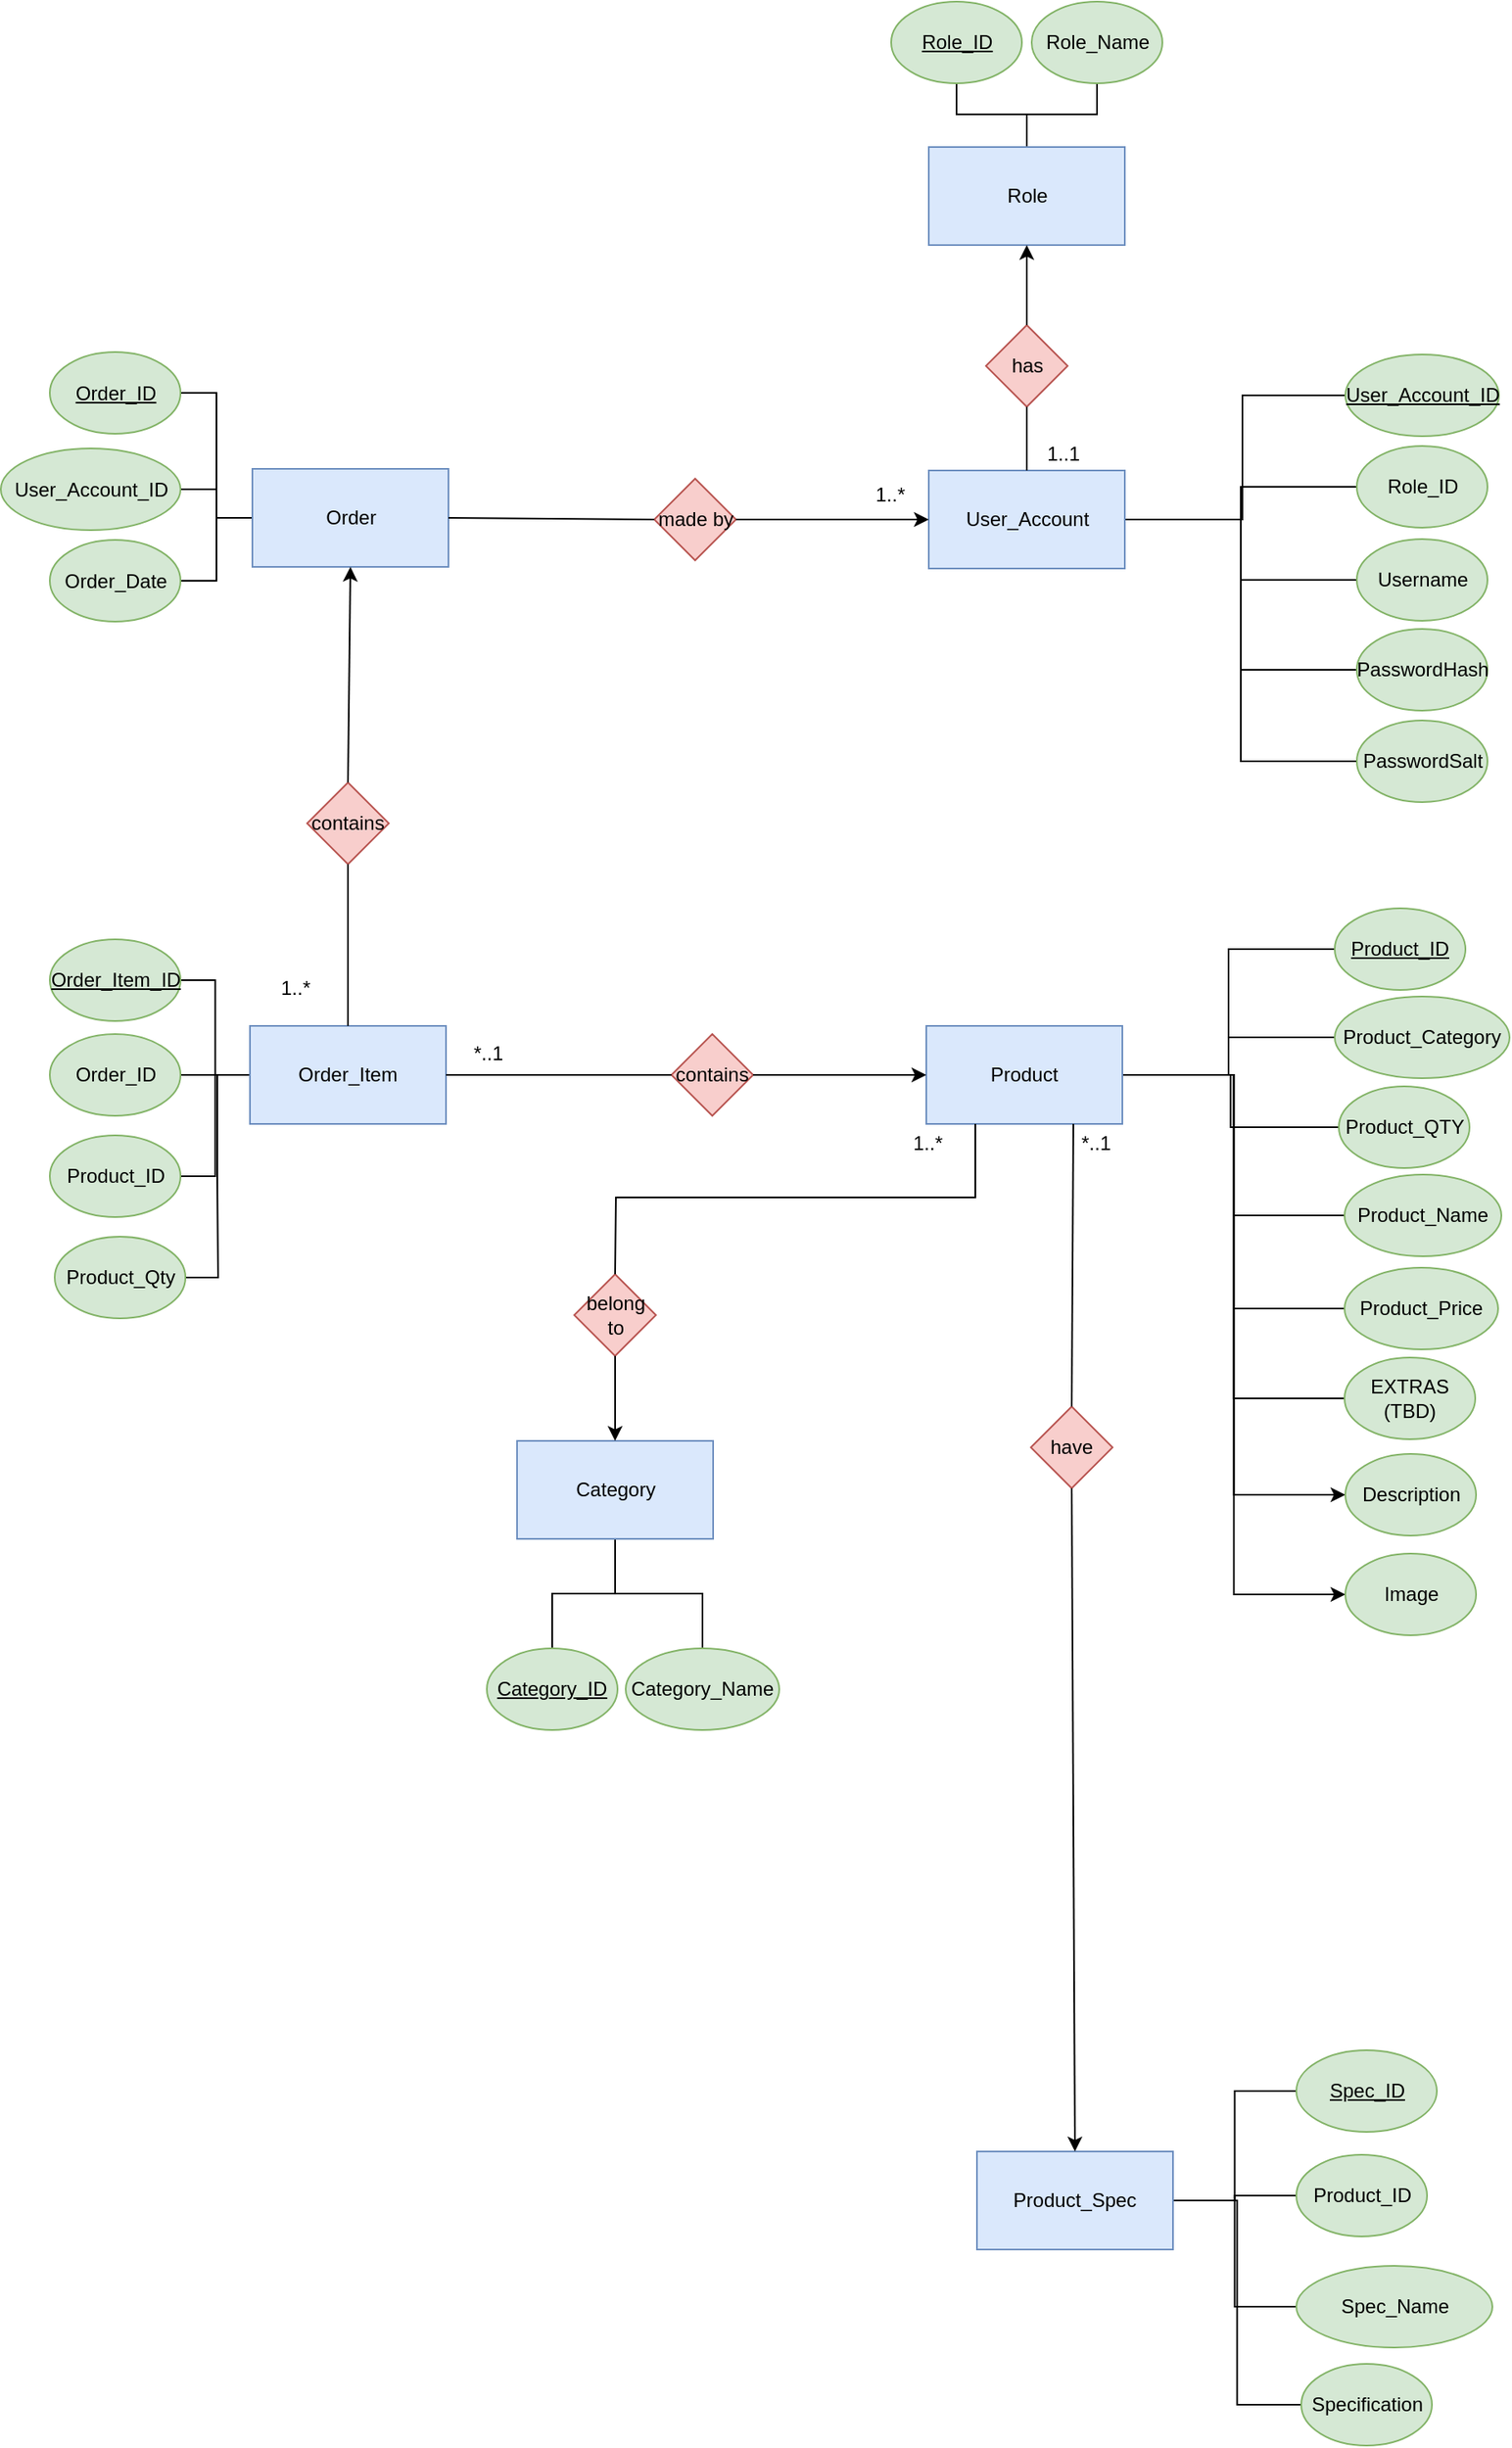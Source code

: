 <mxfile version="21.8.2" type="device">
  <diagram name="Side-1" id="WcvDb4M4YDjQENZbg8zm">
    <mxGraphModel dx="2887" dy="2529" grid="0" gridSize="10" guides="1" tooltips="1" connect="1" arrows="1" fold="1" page="0" pageScale="1" pageWidth="827" pageHeight="1169" math="0" shadow="0">
      <root>
        <mxCell id="0" />
        <mxCell id="1" parent="0" />
        <mxCell id="QM5YyetSbx1NSQHsHYFN-179" style="edgeStyle=orthogonalEdgeStyle;rounded=0;orthogonalLoop=1;jettySize=auto;html=1;entryX=0;entryY=0.5;entryDx=0;entryDy=0;endArrow=none;endFill=0;" edge="1" parent="1" source="QM5YyetSbx1NSQHsHYFN-119" target="QM5YyetSbx1NSQHsHYFN-121">
          <mxGeometry relative="1" as="geometry" />
        </mxCell>
        <mxCell id="QM5YyetSbx1NSQHsHYFN-180" style="edgeStyle=orthogonalEdgeStyle;rounded=0;orthogonalLoop=1;jettySize=auto;html=1;entryX=0;entryY=0.5;entryDx=0;entryDy=0;endArrow=none;endFill=0;" edge="1" parent="1" source="QM5YyetSbx1NSQHsHYFN-119" target="QM5YyetSbx1NSQHsHYFN-123">
          <mxGeometry relative="1" as="geometry" />
        </mxCell>
        <mxCell id="QM5YyetSbx1NSQHsHYFN-181" style="edgeStyle=orthogonalEdgeStyle;rounded=0;orthogonalLoop=1;jettySize=auto;html=1;entryX=0;entryY=0.5;entryDx=0;entryDy=0;endArrow=none;endFill=0;" edge="1" parent="1" source="QM5YyetSbx1NSQHsHYFN-119" target="QM5YyetSbx1NSQHsHYFN-131">
          <mxGeometry relative="1" as="geometry" />
        </mxCell>
        <mxCell id="QM5YyetSbx1NSQHsHYFN-182" style="edgeStyle=orthogonalEdgeStyle;rounded=0;orthogonalLoop=1;jettySize=auto;html=1;entryX=0;entryY=0.5;entryDx=0;entryDy=0;endArrow=none;endFill=0;" edge="1" parent="1" source="QM5YyetSbx1NSQHsHYFN-119" target="QM5YyetSbx1NSQHsHYFN-122">
          <mxGeometry relative="1" as="geometry" />
        </mxCell>
        <mxCell id="QM5YyetSbx1NSQHsHYFN-183" style="edgeStyle=orthogonalEdgeStyle;rounded=0;orthogonalLoop=1;jettySize=auto;html=1;entryX=0;entryY=0.5;entryDx=0;entryDy=0;endArrow=none;endFill=0;" edge="1" parent="1" source="QM5YyetSbx1NSQHsHYFN-119" target="QM5YyetSbx1NSQHsHYFN-124">
          <mxGeometry relative="1" as="geometry" />
        </mxCell>
        <mxCell id="QM5YyetSbx1NSQHsHYFN-184" style="edgeStyle=orthogonalEdgeStyle;rounded=0;orthogonalLoop=1;jettySize=auto;html=1;entryX=0;entryY=0.5;entryDx=0;entryDy=0;endArrow=none;endFill=0;" edge="1" parent="1" source="QM5YyetSbx1NSQHsHYFN-119" target="QM5YyetSbx1NSQHsHYFN-134">
          <mxGeometry relative="1" as="geometry" />
        </mxCell>
        <mxCell id="QM5YyetSbx1NSQHsHYFN-238" style="edgeStyle=orthogonalEdgeStyle;rounded=0;orthogonalLoop=1;jettySize=auto;html=1;entryX=0;entryY=0.5;entryDx=0;entryDy=0;" edge="1" parent="1" source="QM5YyetSbx1NSQHsHYFN-119" target="QM5YyetSbx1NSQHsHYFN-208">
          <mxGeometry relative="1" as="geometry" />
        </mxCell>
        <mxCell id="QM5YyetSbx1NSQHsHYFN-240" style="edgeStyle=orthogonalEdgeStyle;rounded=0;orthogonalLoop=1;jettySize=auto;html=1;entryX=0;entryY=0.5;entryDx=0;entryDy=0;" edge="1" parent="1" source="QM5YyetSbx1NSQHsHYFN-119" target="QM5YyetSbx1NSQHsHYFN-239">
          <mxGeometry relative="1" as="geometry" />
        </mxCell>
        <mxCell id="QM5YyetSbx1NSQHsHYFN-119" value="Product" style="rounded=0;whiteSpace=wrap;html=1;fillColor=#dae8fc;strokeColor=#6c8ebf;" vertex="1" parent="1">
          <mxGeometry x="-297" y="-657" width="120" height="60" as="geometry" />
        </mxCell>
        <mxCell id="QM5YyetSbx1NSQHsHYFN-121" value="Product_ID" style="ellipse;whiteSpace=wrap;html=1;fillColor=#d5e8d4;strokeColor=#82b366;fontStyle=4" vertex="1" parent="1">
          <mxGeometry x="-47" y="-729" width="80" height="50" as="geometry" />
        </mxCell>
        <mxCell id="QM5YyetSbx1NSQHsHYFN-122" value="Product_Name" style="ellipse;whiteSpace=wrap;html=1;fillColor=#d5e8d4;strokeColor=#82b366;" vertex="1" parent="1">
          <mxGeometry x="-41" y="-566" width="96" height="50" as="geometry" />
        </mxCell>
        <mxCell id="QM5YyetSbx1NSQHsHYFN-123" value="Product_Category" style="ellipse;whiteSpace=wrap;html=1;fillColor=#d5e8d4;strokeColor=#82b366;" vertex="1" parent="1">
          <mxGeometry x="-47" y="-675" width="107" height="50" as="geometry" />
        </mxCell>
        <mxCell id="QM5YyetSbx1NSQHsHYFN-124" value="Product_Price" style="ellipse;whiteSpace=wrap;html=1;fillColor=#d5e8d4;strokeColor=#82b366;" vertex="1" parent="1">
          <mxGeometry x="-41" y="-509" width="94" height="50" as="geometry" />
        </mxCell>
        <mxCell id="QM5YyetSbx1NSQHsHYFN-185" value="" style="edgeStyle=orthogonalEdgeStyle;rounded=0;orthogonalLoop=1;jettySize=auto;html=1;endArrow=none;endFill=0;" edge="1" parent="1" source="QM5YyetSbx1NSQHsHYFN-125" target="QM5YyetSbx1NSQHsHYFN-129">
          <mxGeometry relative="1" as="geometry" />
        </mxCell>
        <mxCell id="QM5YyetSbx1NSQHsHYFN-187" style="edgeStyle=orthogonalEdgeStyle;rounded=0;orthogonalLoop=1;jettySize=auto;html=1;entryX=0.5;entryY=0;entryDx=0;entryDy=0;endArrow=none;endFill=0;" edge="1" parent="1" source="QM5YyetSbx1NSQHsHYFN-125" target="QM5YyetSbx1NSQHsHYFN-128">
          <mxGeometry relative="1" as="geometry" />
        </mxCell>
        <mxCell id="QM5YyetSbx1NSQHsHYFN-125" value="Category" style="rounded=0;whiteSpace=wrap;html=1;fillColor=#dae8fc;strokeColor=#6c8ebf;" vertex="1" parent="1">
          <mxGeometry x="-547.5" y="-403" width="120" height="60" as="geometry" />
        </mxCell>
        <mxCell id="QM5YyetSbx1NSQHsHYFN-128" value="Category_ID" style="ellipse;whiteSpace=wrap;html=1;fillColor=#d5e8d4;strokeColor=#82b366;fontStyle=4" vertex="1" parent="1">
          <mxGeometry x="-566" y="-276" width="80" height="50" as="geometry" />
        </mxCell>
        <mxCell id="QM5YyetSbx1NSQHsHYFN-129" value="Category_Name" style="ellipse;whiteSpace=wrap;html=1;fillColor=#d5e8d4;strokeColor=#82b366;" vertex="1" parent="1">
          <mxGeometry x="-481" y="-276" width="94" height="50" as="geometry" />
        </mxCell>
        <mxCell id="QM5YyetSbx1NSQHsHYFN-131" value="Product_QTY" style="ellipse;whiteSpace=wrap;html=1;fillColor=#d5e8d4;strokeColor=#82b366;" vertex="1" parent="1">
          <mxGeometry x="-44.5" y="-620" width="80" height="50" as="geometry" />
        </mxCell>
        <mxCell id="QM5YyetSbx1NSQHsHYFN-172" style="edgeStyle=orthogonalEdgeStyle;rounded=0;orthogonalLoop=1;jettySize=auto;html=1;entryX=0;entryY=0.5;entryDx=0;entryDy=0;endArrow=none;endFill=0;" edge="1" parent="1" source="QM5YyetSbx1NSQHsHYFN-132" target="QM5YyetSbx1NSQHsHYFN-151">
          <mxGeometry relative="1" as="geometry" />
        </mxCell>
        <mxCell id="QM5YyetSbx1NSQHsHYFN-173" style="edgeStyle=orthogonalEdgeStyle;rounded=0;orthogonalLoop=1;jettySize=auto;html=1;entryX=0;entryY=0.5;entryDx=0;entryDy=0;endArrow=none;endFill=0;" edge="1" parent="1" source="QM5YyetSbx1NSQHsHYFN-132" target="QM5YyetSbx1NSQHsHYFN-150">
          <mxGeometry relative="1" as="geometry" />
        </mxCell>
        <mxCell id="QM5YyetSbx1NSQHsHYFN-174" style="edgeStyle=orthogonalEdgeStyle;rounded=0;orthogonalLoop=1;jettySize=auto;html=1;entryX=0;entryY=0.5;entryDx=0;entryDy=0;endArrow=none;endFill=0;" edge="1" parent="1" source="QM5YyetSbx1NSQHsHYFN-132" target="QM5YyetSbx1NSQHsHYFN-149">
          <mxGeometry relative="1" as="geometry" />
        </mxCell>
        <mxCell id="QM5YyetSbx1NSQHsHYFN-175" style="edgeStyle=orthogonalEdgeStyle;rounded=0;orthogonalLoop=1;jettySize=auto;html=1;entryX=0;entryY=0.5;entryDx=0;entryDy=0;endArrow=none;endFill=0;" edge="1" parent="1" source="QM5YyetSbx1NSQHsHYFN-132" target="QM5YyetSbx1NSQHsHYFN-148">
          <mxGeometry relative="1" as="geometry" />
        </mxCell>
        <mxCell id="QM5YyetSbx1NSQHsHYFN-177" style="edgeStyle=orthogonalEdgeStyle;rounded=0;orthogonalLoop=1;jettySize=auto;html=1;entryX=0;entryY=0.5;entryDx=0;entryDy=0;endArrow=none;endFill=0;" edge="1" parent="1" source="QM5YyetSbx1NSQHsHYFN-132" target="QM5YyetSbx1NSQHsHYFN-147">
          <mxGeometry relative="1" as="geometry">
            <Array as="points">
              <mxPoint x="-103.5" y="-967" />
              <mxPoint x="-103.5" y="-1043" />
            </Array>
          </mxGeometry>
        </mxCell>
        <mxCell id="QM5YyetSbx1NSQHsHYFN-132" value="User_Account" style="rounded=0;whiteSpace=wrap;html=1;fillColor=#dae8fc;strokeColor=#6c8ebf;" vertex="1" parent="1">
          <mxGeometry x="-295.5" y="-997" width="120" height="60" as="geometry" />
        </mxCell>
        <mxCell id="QM5YyetSbx1NSQHsHYFN-191" style="edgeStyle=orthogonalEdgeStyle;rounded=0;orthogonalLoop=1;jettySize=auto;html=1;entryX=1;entryY=0.5;entryDx=0;entryDy=0;endArrow=none;endFill=0;" edge="1" parent="1" source="QM5YyetSbx1NSQHsHYFN-133" target="QM5YyetSbx1NSQHsHYFN-137">
          <mxGeometry relative="1" as="geometry" />
        </mxCell>
        <mxCell id="QM5YyetSbx1NSQHsHYFN-192" style="edgeStyle=orthogonalEdgeStyle;rounded=0;orthogonalLoop=1;jettySize=auto;html=1;entryX=1;entryY=0.5;entryDx=0;entryDy=0;endArrow=none;endFill=0;" edge="1" parent="1" source="QM5YyetSbx1NSQHsHYFN-133" target="QM5YyetSbx1NSQHsHYFN-138">
          <mxGeometry relative="1" as="geometry" />
        </mxCell>
        <mxCell id="QM5YyetSbx1NSQHsHYFN-193" style="edgeStyle=orthogonalEdgeStyle;rounded=0;orthogonalLoop=1;jettySize=auto;html=1;entryX=1;entryY=0.5;entryDx=0;entryDy=0;endArrow=none;endFill=0;" edge="1" parent="1" source="QM5YyetSbx1NSQHsHYFN-133" target="QM5YyetSbx1NSQHsHYFN-139">
          <mxGeometry relative="1" as="geometry" />
        </mxCell>
        <mxCell id="QM5YyetSbx1NSQHsHYFN-133" value="Order" style="rounded=0;whiteSpace=wrap;html=1;fillColor=#dae8fc;strokeColor=#6c8ebf;" vertex="1" parent="1">
          <mxGeometry x="-709.5" y="-998" width="120" height="60" as="geometry" />
        </mxCell>
        <mxCell id="QM5YyetSbx1NSQHsHYFN-134" value="EXTRAS (TBD)" style="ellipse;whiteSpace=wrap;html=1;fillColor=#d5e8d4;strokeColor=#82b366;" vertex="1" parent="1">
          <mxGeometry x="-41" y="-454" width="80" height="50" as="geometry" />
        </mxCell>
        <mxCell id="QM5YyetSbx1NSQHsHYFN-189" style="edgeStyle=orthogonalEdgeStyle;rounded=0;orthogonalLoop=1;jettySize=auto;html=1;entryX=0.5;entryY=1;entryDx=0;entryDy=0;endArrow=none;endFill=0;" edge="1" parent="1" source="QM5YyetSbx1NSQHsHYFN-135" target="QM5YyetSbx1NSQHsHYFN-140">
          <mxGeometry relative="1" as="geometry" />
        </mxCell>
        <mxCell id="QM5YyetSbx1NSQHsHYFN-190" style="edgeStyle=orthogonalEdgeStyle;rounded=0;orthogonalLoop=1;jettySize=auto;html=1;entryX=0.5;entryY=1;entryDx=0;entryDy=0;endArrow=none;endFill=0;" edge="1" parent="1" source="QM5YyetSbx1NSQHsHYFN-135" target="QM5YyetSbx1NSQHsHYFN-141">
          <mxGeometry relative="1" as="geometry" />
        </mxCell>
        <mxCell id="QM5YyetSbx1NSQHsHYFN-135" value="Role" style="rounded=0;whiteSpace=wrap;html=1;fillColor=#dae8fc;strokeColor=#6c8ebf;" vertex="1" parent="1">
          <mxGeometry x="-295.5" y="-1195" width="120" height="60" as="geometry" />
        </mxCell>
        <mxCell id="QM5YyetSbx1NSQHsHYFN-194" style="edgeStyle=orthogonalEdgeStyle;rounded=0;orthogonalLoop=1;jettySize=auto;html=1;entryX=1;entryY=0.5;entryDx=0;entryDy=0;endArrow=none;endFill=0;" edge="1" parent="1" source="QM5YyetSbx1NSQHsHYFN-136" target="QM5YyetSbx1NSQHsHYFN-142">
          <mxGeometry relative="1" as="geometry" />
        </mxCell>
        <mxCell id="QM5YyetSbx1NSQHsHYFN-195" style="edgeStyle=orthogonalEdgeStyle;rounded=0;orthogonalLoop=1;jettySize=auto;html=1;entryX=1;entryY=0.5;entryDx=0;entryDy=0;endArrow=none;endFill=0;" edge="1" parent="1" source="QM5YyetSbx1NSQHsHYFN-136" target="QM5YyetSbx1NSQHsHYFN-143">
          <mxGeometry relative="1" as="geometry" />
        </mxCell>
        <mxCell id="QM5YyetSbx1NSQHsHYFN-196" style="edgeStyle=orthogonalEdgeStyle;rounded=0;orthogonalLoop=1;jettySize=auto;html=1;entryX=1;entryY=0.5;entryDx=0;entryDy=0;endArrow=none;endFill=0;" edge="1" parent="1" source="QM5YyetSbx1NSQHsHYFN-136" target="QM5YyetSbx1NSQHsHYFN-144">
          <mxGeometry relative="1" as="geometry" />
        </mxCell>
        <mxCell id="QM5YyetSbx1NSQHsHYFN-197" style="edgeStyle=orthogonalEdgeStyle;rounded=0;orthogonalLoop=1;jettySize=auto;html=1;entryX=1;entryY=0.5;entryDx=0;entryDy=0;endArrow=none;endFill=0;" edge="1" parent="1" source="QM5YyetSbx1NSQHsHYFN-136" target="QM5YyetSbx1NSQHsHYFN-145">
          <mxGeometry relative="1" as="geometry" />
        </mxCell>
        <mxCell id="QM5YyetSbx1NSQHsHYFN-136" value="Order_Item" style="rounded=0;whiteSpace=wrap;html=1;fillColor=#dae8fc;strokeColor=#6c8ebf;" vertex="1" parent="1">
          <mxGeometry x="-711" y="-657" width="120" height="60" as="geometry" />
        </mxCell>
        <mxCell id="QM5YyetSbx1NSQHsHYFN-137" value="Order_ID" style="ellipse;whiteSpace=wrap;html=1;fillColor=#d5e8d4;strokeColor=#82b366;fontStyle=4" vertex="1" parent="1">
          <mxGeometry x="-833.5" y="-1069.5" width="80" height="50" as="geometry" />
        </mxCell>
        <mxCell id="QM5YyetSbx1NSQHsHYFN-138" value="User_Account_ID" style="ellipse;whiteSpace=wrap;html=1;fillColor=#d5e8d4;strokeColor=#82b366;" vertex="1" parent="1">
          <mxGeometry x="-863.5" y="-1010.5" width="110" height="50" as="geometry" />
        </mxCell>
        <mxCell id="QM5YyetSbx1NSQHsHYFN-139" value="Order_Date" style="ellipse;whiteSpace=wrap;html=1;fillColor=#d5e8d4;strokeColor=#82b366;" vertex="1" parent="1">
          <mxGeometry x="-833.5" y="-954.5" width="80" height="50" as="geometry" />
        </mxCell>
        <mxCell id="QM5YyetSbx1NSQHsHYFN-140" value="Role_ID" style="ellipse;whiteSpace=wrap;html=1;fillColor=#d5e8d4;strokeColor=#82b366;fontStyle=4" vertex="1" parent="1">
          <mxGeometry x="-318.5" y="-1284" width="80" height="50" as="geometry" />
        </mxCell>
        <mxCell id="QM5YyetSbx1NSQHsHYFN-141" value="Role_Name" style="ellipse;whiteSpace=wrap;html=1;fillColor=#d5e8d4;strokeColor=#82b366;" vertex="1" parent="1">
          <mxGeometry x="-232.5" y="-1284" width="80" height="50" as="geometry" />
        </mxCell>
        <mxCell id="QM5YyetSbx1NSQHsHYFN-142" value="Order_Item_ID" style="ellipse;whiteSpace=wrap;html=1;fillColor=#d5e8d4;strokeColor=#82b366;fontStyle=4" vertex="1" parent="1">
          <mxGeometry x="-833.5" y="-710" width="80" height="50" as="geometry" />
        </mxCell>
        <mxCell id="QM5YyetSbx1NSQHsHYFN-143" value="Order_ID" style="ellipse;whiteSpace=wrap;html=1;fillColor=#d5e8d4;strokeColor=#82b366;" vertex="1" parent="1">
          <mxGeometry x="-833.5" y="-652" width="80" height="50" as="geometry" />
        </mxCell>
        <mxCell id="QM5YyetSbx1NSQHsHYFN-144" value="Product_ID" style="ellipse;whiteSpace=wrap;html=1;fillColor=#d5e8d4;strokeColor=#82b366;" vertex="1" parent="1">
          <mxGeometry x="-833.5" y="-590" width="80" height="50" as="geometry" />
        </mxCell>
        <mxCell id="QM5YyetSbx1NSQHsHYFN-145" value="Product_Qty" style="ellipse;whiteSpace=wrap;html=1;fillColor=#d5e8d4;strokeColor=#82b366;" vertex="1" parent="1">
          <mxGeometry x="-830.5" y="-528" width="80" height="50" as="geometry" />
        </mxCell>
        <mxCell id="QM5YyetSbx1NSQHsHYFN-147" value="User_Account_ID" style="ellipse;whiteSpace=wrap;html=1;fillColor=#d5e8d4;strokeColor=#82b366;fontStyle=4" vertex="1" parent="1">
          <mxGeometry x="-40.5" y="-1068" width="94" height="50" as="geometry" />
        </mxCell>
        <mxCell id="QM5YyetSbx1NSQHsHYFN-148" value="Role_ID" style="ellipse;whiteSpace=wrap;html=1;fillColor=#d5e8d4;strokeColor=#82b366;" vertex="1" parent="1">
          <mxGeometry x="-33.5" y="-1012" width="80" height="50" as="geometry" />
        </mxCell>
        <mxCell id="QM5YyetSbx1NSQHsHYFN-149" value="Username" style="ellipse;whiteSpace=wrap;html=1;fillColor=#d5e8d4;strokeColor=#82b366;" vertex="1" parent="1">
          <mxGeometry x="-33.5" y="-955" width="80" height="50" as="geometry" />
        </mxCell>
        <mxCell id="QM5YyetSbx1NSQHsHYFN-150" value="PasswordHash" style="ellipse;whiteSpace=wrap;html=1;fillColor=#d5e8d4;strokeColor=#82b366;" vertex="1" parent="1">
          <mxGeometry x="-33.5" y="-900" width="80" height="50" as="geometry" />
        </mxCell>
        <mxCell id="QM5YyetSbx1NSQHsHYFN-151" value="PasswordSalt" style="ellipse;whiteSpace=wrap;html=1;fillColor=#d5e8d4;strokeColor=#82b366;" vertex="1" parent="1">
          <mxGeometry x="-33.5" y="-844" width="80" height="50" as="geometry" />
        </mxCell>
        <mxCell id="QM5YyetSbx1NSQHsHYFN-152" value="made by" style="rhombus;whiteSpace=wrap;html=1;fillColor=#f8cecc;strokeColor=#b85450;" vertex="1" parent="1">
          <mxGeometry x="-463.5" y="-992" width="50" height="50" as="geometry" />
        </mxCell>
        <mxCell id="QM5YyetSbx1NSQHsHYFN-153" value="" style="endArrow=none;html=1;rounded=0;entryX=1;entryY=0.5;entryDx=0;entryDy=0;exitX=0;exitY=0.5;exitDx=0;exitDy=0;" edge="1" parent="1" target="QM5YyetSbx1NSQHsHYFN-133" source="QM5YyetSbx1NSQHsHYFN-152">
          <mxGeometry width="50" height="50" relative="1" as="geometry">
            <mxPoint x="-444.5" y="-908" as="sourcePoint" />
            <mxPoint x="-562.5" y="-906.59" as="targetPoint" />
          </mxGeometry>
        </mxCell>
        <mxCell id="QM5YyetSbx1NSQHsHYFN-154" value="" style="endArrow=classic;html=1;rounded=0;exitX=1;exitY=0.5;exitDx=0;exitDy=0;entryX=0;entryY=0.5;entryDx=0;entryDy=0;" edge="1" parent="1" source="QM5YyetSbx1NSQHsHYFN-152" target="QM5YyetSbx1NSQHsHYFN-132">
          <mxGeometry width="50" height="50" relative="1" as="geometry">
            <mxPoint x="-366.5" y="-931" as="sourcePoint" />
            <mxPoint x="-492.5" y="-932" as="targetPoint" />
          </mxGeometry>
        </mxCell>
        <mxCell id="QM5YyetSbx1NSQHsHYFN-158" value="contains" style="rhombus;whiteSpace=wrap;html=1;fillColor=#f8cecc;strokeColor=#b85450;" vertex="1" parent="1">
          <mxGeometry x="-676" y="-806" width="50" height="50" as="geometry" />
        </mxCell>
        <mxCell id="QM5YyetSbx1NSQHsHYFN-159" value="" style="endArrow=none;html=1;rounded=0;entryX=0.5;entryY=1;entryDx=0;entryDy=0;exitX=0.5;exitY=0;exitDx=0;exitDy=0;" edge="1" parent="1" target="QM5YyetSbx1NSQHsHYFN-158" source="QM5YyetSbx1NSQHsHYFN-136">
          <mxGeometry width="50" height="50" relative="1" as="geometry">
            <mxPoint x="-763" y="-814" as="sourcePoint" />
            <mxPoint x="-456" y="-835" as="targetPoint" />
          </mxGeometry>
        </mxCell>
        <mxCell id="QM5YyetSbx1NSQHsHYFN-160" value="" style="endArrow=classic;html=1;rounded=0;entryX=0.5;entryY=1;entryDx=0;entryDy=0;exitX=0.5;exitY=0;exitDx=0;exitDy=0;" edge="1" parent="1" source="QM5YyetSbx1NSQHsHYFN-158" target="QM5YyetSbx1NSQHsHYFN-133">
          <mxGeometry width="50" height="50" relative="1" as="geometry">
            <mxPoint x="-609" y="-831" as="sourcePoint" />
            <mxPoint x="-649.5" y="-753" as="targetPoint" />
          </mxGeometry>
        </mxCell>
        <mxCell id="QM5YyetSbx1NSQHsHYFN-161" value="has" style="rhombus;whiteSpace=wrap;html=1;fillColor=#f8cecc;strokeColor=#b85450;" vertex="1" parent="1">
          <mxGeometry x="-260.5" y="-1086" width="50" height="50" as="geometry" />
        </mxCell>
        <mxCell id="QM5YyetSbx1NSQHsHYFN-162" value="" style="endArrow=none;html=1;rounded=0;entryX=0.5;entryY=1;entryDx=0;entryDy=0;exitX=0.5;exitY=0;exitDx=0;exitDy=0;" edge="1" parent="1" target="QM5YyetSbx1NSQHsHYFN-161" source="QM5YyetSbx1NSQHsHYFN-132">
          <mxGeometry width="50" height="50" relative="1" as="geometry">
            <mxPoint x="-68.5" y="-1214" as="sourcePoint" />
            <mxPoint x="125" y="-1111" as="targetPoint" />
          </mxGeometry>
        </mxCell>
        <mxCell id="QM5YyetSbx1NSQHsHYFN-163" value="" style="endArrow=classic;html=1;rounded=0;entryX=0.5;entryY=1;entryDx=0;entryDy=0;exitX=0.5;exitY=0;exitDx=0;exitDy=0;" edge="1" parent="1" source="QM5YyetSbx1NSQHsHYFN-161" target="QM5YyetSbx1NSQHsHYFN-135">
          <mxGeometry width="50" height="50" relative="1" as="geometry">
            <mxPoint x="-101.5" y="-1165" as="sourcePoint" />
            <mxPoint x="-68.5" y="-1026" as="targetPoint" />
          </mxGeometry>
        </mxCell>
        <mxCell id="QM5YyetSbx1NSQHsHYFN-164" value="contains" style="rhombus;whiteSpace=wrap;html=1;fillColor=#f8cecc;strokeColor=#b85450;" vertex="1" parent="1">
          <mxGeometry x="-453" y="-652" width="50" height="50" as="geometry" />
        </mxCell>
        <mxCell id="QM5YyetSbx1NSQHsHYFN-165" value="" style="endArrow=none;html=1;rounded=0;entryX=0;entryY=0.5;entryDx=0;entryDy=0;exitX=1;exitY=0.5;exitDx=0;exitDy=0;" edge="1" parent="1" target="QM5YyetSbx1NSQHsHYFN-164" source="QM5YyetSbx1NSQHsHYFN-136">
          <mxGeometry width="50" height="50" relative="1" as="geometry">
            <mxPoint x="-406" y="-730" as="sourcePoint" />
            <mxPoint x="-212.5" y="-627" as="targetPoint" />
            <Array as="points" />
          </mxGeometry>
        </mxCell>
        <mxCell id="QM5YyetSbx1NSQHsHYFN-166" value="" style="endArrow=classic;html=1;rounded=0;exitX=1;exitY=0.5;exitDx=0;exitDy=0;entryX=0;entryY=0.5;entryDx=0;entryDy=0;" edge="1" parent="1" source="QM5YyetSbx1NSQHsHYFN-164" target="QM5YyetSbx1NSQHsHYFN-119">
          <mxGeometry width="50" height="50" relative="1" as="geometry">
            <mxPoint x="129" y="-504.5" as="sourcePoint" />
            <mxPoint x="-406" y="-542" as="targetPoint" />
          </mxGeometry>
        </mxCell>
        <mxCell id="QM5YyetSbx1NSQHsHYFN-167" value="belong to" style="rhombus;whiteSpace=wrap;html=1;fillColor=#f8cecc;strokeColor=#b85450;" vertex="1" parent="1">
          <mxGeometry x="-512.5" y="-505" width="50" height="50" as="geometry" />
        </mxCell>
        <mxCell id="QM5YyetSbx1NSQHsHYFN-168" value="" style="endArrow=none;html=1;rounded=0;entryX=0.5;entryY=0;entryDx=0;entryDy=0;exitX=0.25;exitY=1;exitDx=0;exitDy=0;" edge="1" parent="1" target="QM5YyetSbx1NSQHsHYFN-167" source="QM5YyetSbx1NSQHsHYFN-119">
          <mxGeometry width="50" height="50" relative="1" as="geometry">
            <mxPoint x="-428.5" y="-559" as="sourcePoint" />
            <mxPoint x="-231" y="-446" as="targetPoint" />
            <Array as="points">
              <mxPoint x="-267" y="-552" />
              <mxPoint x="-487" y="-552" />
            </Array>
          </mxGeometry>
        </mxCell>
        <mxCell id="QM5YyetSbx1NSQHsHYFN-169" value="" style="endArrow=classic;html=1;rounded=0;exitX=0.5;exitY=1;exitDx=0;exitDy=0;entryX=0.5;entryY=0;entryDx=0;entryDy=0;" edge="1" parent="1" source="QM5YyetSbx1NSQHsHYFN-167" target="QM5YyetSbx1NSQHsHYFN-125">
          <mxGeometry width="50" height="50" relative="1" as="geometry">
            <mxPoint x="51.5" y="-326.5" as="sourcePoint" />
            <mxPoint x="-483.5" y="-407" as="targetPoint" />
          </mxGeometry>
        </mxCell>
        <mxCell id="QM5YyetSbx1NSQHsHYFN-198" value="1..1" style="text;html=1;strokeColor=none;fillColor=none;align=center;verticalAlign=middle;whiteSpace=wrap;rounded=0;" vertex="1" parent="1">
          <mxGeometry x="-243" y="-1022" width="60" height="30" as="geometry" />
        </mxCell>
        <mxCell id="QM5YyetSbx1NSQHsHYFN-199" value="1..*" style="text;html=1;strokeColor=none;fillColor=none;align=center;verticalAlign=middle;whiteSpace=wrap;rounded=0;" vertex="1" parent="1">
          <mxGeometry x="-349" y="-997" width="60" height="30" as="geometry" />
        </mxCell>
        <mxCell id="QM5YyetSbx1NSQHsHYFN-200" value="*..1" style="text;html=1;strokeColor=none;fillColor=none;align=center;verticalAlign=middle;whiteSpace=wrap;rounded=0;" vertex="1" parent="1">
          <mxGeometry x="-595" y="-655" width="60" height="30" as="geometry" />
        </mxCell>
        <mxCell id="QM5YyetSbx1NSQHsHYFN-201" value="1..*" style="text;html=1;strokeColor=none;fillColor=none;align=center;verticalAlign=middle;whiteSpace=wrap;rounded=0;" vertex="1" parent="1">
          <mxGeometry x="-326" y="-600" width="60" height="30" as="geometry" />
        </mxCell>
        <mxCell id="QM5YyetSbx1NSQHsHYFN-202" value="1..*" style="text;html=1;strokeColor=none;fillColor=none;align=center;verticalAlign=middle;whiteSpace=wrap;rounded=0;" vertex="1" parent="1">
          <mxGeometry x="-713" y="-695" width="60" height="30" as="geometry" />
        </mxCell>
        <mxCell id="QM5YyetSbx1NSQHsHYFN-208" value="Description" style="ellipse;whiteSpace=wrap;html=1;fillColor=#d5e8d4;strokeColor=#82b366;" vertex="1" parent="1">
          <mxGeometry x="-40.5" y="-395" width="80" height="50" as="geometry" />
        </mxCell>
        <mxCell id="QM5YyetSbx1NSQHsHYFN-234" style="edgeStyle=orthogonalEdgeStyle;rounded=0;orthogonalLoop=1;jettySize=auto;html=1;entryX=0;entryY=0.5;entryDx=0;entryDy=0;endArrow=none;endFill=0;" edge="1" parent="1" source="QM5YyetSbx1NSQHsHYFN-210" target="QM5YyetSbx1NSQHsHYFN-211">
          <mxGeometry relative="1" as="geometry" />
        </mxCell>
        <mxCell id="QM5YyetSbx1NSQHsHYFN-235" style="edgeStyle=orthogonalEdgeStyle;rounded=0;orthogonalLoop=1;jettySize=auto;html=1;entryX=0;entryY=0.5;entryDx=0;entryDy=0;endArrow=none;endFill=0;" edge="1" parent="1" source="QM5YyetSbx1NSQHsHYFN-210" target="QM5YyetSbx1NSQHsHYFN-212">
          <mxGeometry relative="1" as="geometry" />
        </mxCell>
        <mxCell id="QM5YyetSbx1NSQHsHYFN-236" style="edgeStyle=orthogonalEdgeStyle;rounded=0;orthogonalLoop=1;jettySize=auto;html=1;entryX=0;entryY=0.5;entryDx=0;entryDy=0;endArrow=none;endFill=0;" edge="1" parent="1" source="QM5YyetSbx1NSQHsHYFN-210" target="QM5YyetSbx1NSQHsHYFN-213">
          <mxGeometry relative="1" as="geometry" />
        </mxCell>
        <mxCell id="QM5YyetSbx1NSQHsHYFN-237" style="edgeStyle=orthogonalEdgeStyle;rounded=0;orthogonalLoop=1;jettySize=auto;html=1;entryX=0;entryY=0.5;entryDx=0;entryDy=0;endArrow=none;endFill=0;" edge="1" parent="1" source="QM5YyetSbx1NSQHsHYFN-210" target="QM5YyetSbx1NSQHsHYFN-214">
          <mxGeometry relative="1" as="geometry" />
        </mxCell>
        <mxCell id="QM5YyetSbx1NSQHsHYFN-210" value="Product_Spec" style="rounded=0;whiteSpace=wrap;html=1;fillColor=#dae8fc;strokeColor=#6c8ebf;" vertex="1" parent="1">
          <mxGeometry x="-266" y="32" width="120" height="60" as="geometry" />
        </mxCell>
        <mxCell id="QM5YyetSbx1NSQHsHYFN-211" value="Spec_ID" style="ellipse;whiteSpace=wrap;html=1;fillColor=#d5e8d4;strokeColor=#82b366;fontStyle=4" vertex="1" parent="1">
          <mxGeometry x="-70.5" y="-30" width="86" height="50" as="geometry" />
        </mxCell>
        <mxCell id="QM5YyetSbx1NSQHsHYFN-212" value="Product_ID" style="ellipse;whiteSpace=wrap;html=1;fillColor=#d5e8d4;strokeColor=#82b366;" vertex="1" parent="1">
          <mxGeometry x="-70.5" y="34" width="80" height="50" as="geometry" />
        </mxCell>
        <mxCell id="QM5YyetSbx1NSQHsHYFN-213" value="Spec_Name" style="ellipse;whiteSpace=wrap;html=1;fillColor=#d5e8d4;strokeColor=#82b366;" vertex="1" parent="1">
          <mxGeometry x="-70.5" y="102" width="120" height="50" as="geometry" />
        </mxCell>
        <mxCell id="QM5YyetSbx1NSQHsHYFN-214" value="Specification" style="ellipse;whiteSpace=wrap;html=1;fillColor=#d5e8d4;strokeColor=#82b366;" vertex="1" parent="1">
          <mxGeometry x="-67.5" y="162" width="80" height="50" as="geometry" />
        </mxCell>
        <mxCell id="QM5YyetSbx1NSQHsHYFN-215" value="have" style="rhombus;whiteSpace=wrap;html=1;fillColor=#f8cecc;strokeColor=#b85450;" vertex="1" parent="1">
          <mxGeometry x="-233" y="-424" width="50" height="50" as="geometry" />
        </mxCell>
        <mxCell id="QM5YyetSbx1NSQHsHYFN-216" value="" style="endArrow=none;html=1;rounded=0;entryX=0.5;entryY=0;entryDx=0;entryDy=0;exitX=0.75;exitY=1;exitDx=0;exitDy=0;" edge="1" parent="1" target="QM5YyetSbx1NSQHsHYFN-215" source="QM5YyetSbx1NSQHsHYFN-119">
          <mxGeometry width="50" height="50" relative="1" as="geometry">
            <mxPoint x="-208.0" y="-574" as="sourcePoint" />
            <mxPoint x="-10.5" y="-461" as="targetPoint" />
          </mxGeometry>
        </mxCell>
        <mxCell id="QM5YyetSbx1NSQHsHYFN-217" value="" style="endArrow=classic;html=1;rounded=0;exitX=0.5;exitY=1;exitDx=0;exitDy=0;entryX=0.5;entryY=0;entryDx=0;entryDy=0;" edge="1" parent="1" source="QM5YyetSbx1NSQHsHYFN-215" target="QM5YyetSbx1NSQHsHYFN-210">
          <mxGeometry width="50" height="50" relative="1" as="geometry">
            <mxPoint x="331" y="-338.5" as="sourcePoint" />
            <mxPoint x="-216" y="-390" as="targetPoint" />
          </mxGeometry>
        </mxCell>
        <mxCell id="QM5YyetSbx1NSQHsHYFN-218" value="*..1" style="text;html=1;strokeColor=none;fillColor=none;align=center;verticalAlign=middle;whiteSpace=wrap;rounded=0;" vertex="1" parent="1">
          <mxGeometry x="-223" y="-600" width="60" height="30" as="geometry" />
        </mxCell>
        <mxCell id="QM5YyetSbx1NSQHsHYFN-239" value="Image" style="ellipse;whiteSpace=wrap;html=1;fillColor=#d5e8d4;strokeColor=#82b366;" vertex="1" parent="1">
          <mxGeometry x="-40.5" y="-334" width="80" height="50" as="geometry" />
        </mxCell>
      </root>
    </mxGraphModel>
  </diagram>
</mxfile>

